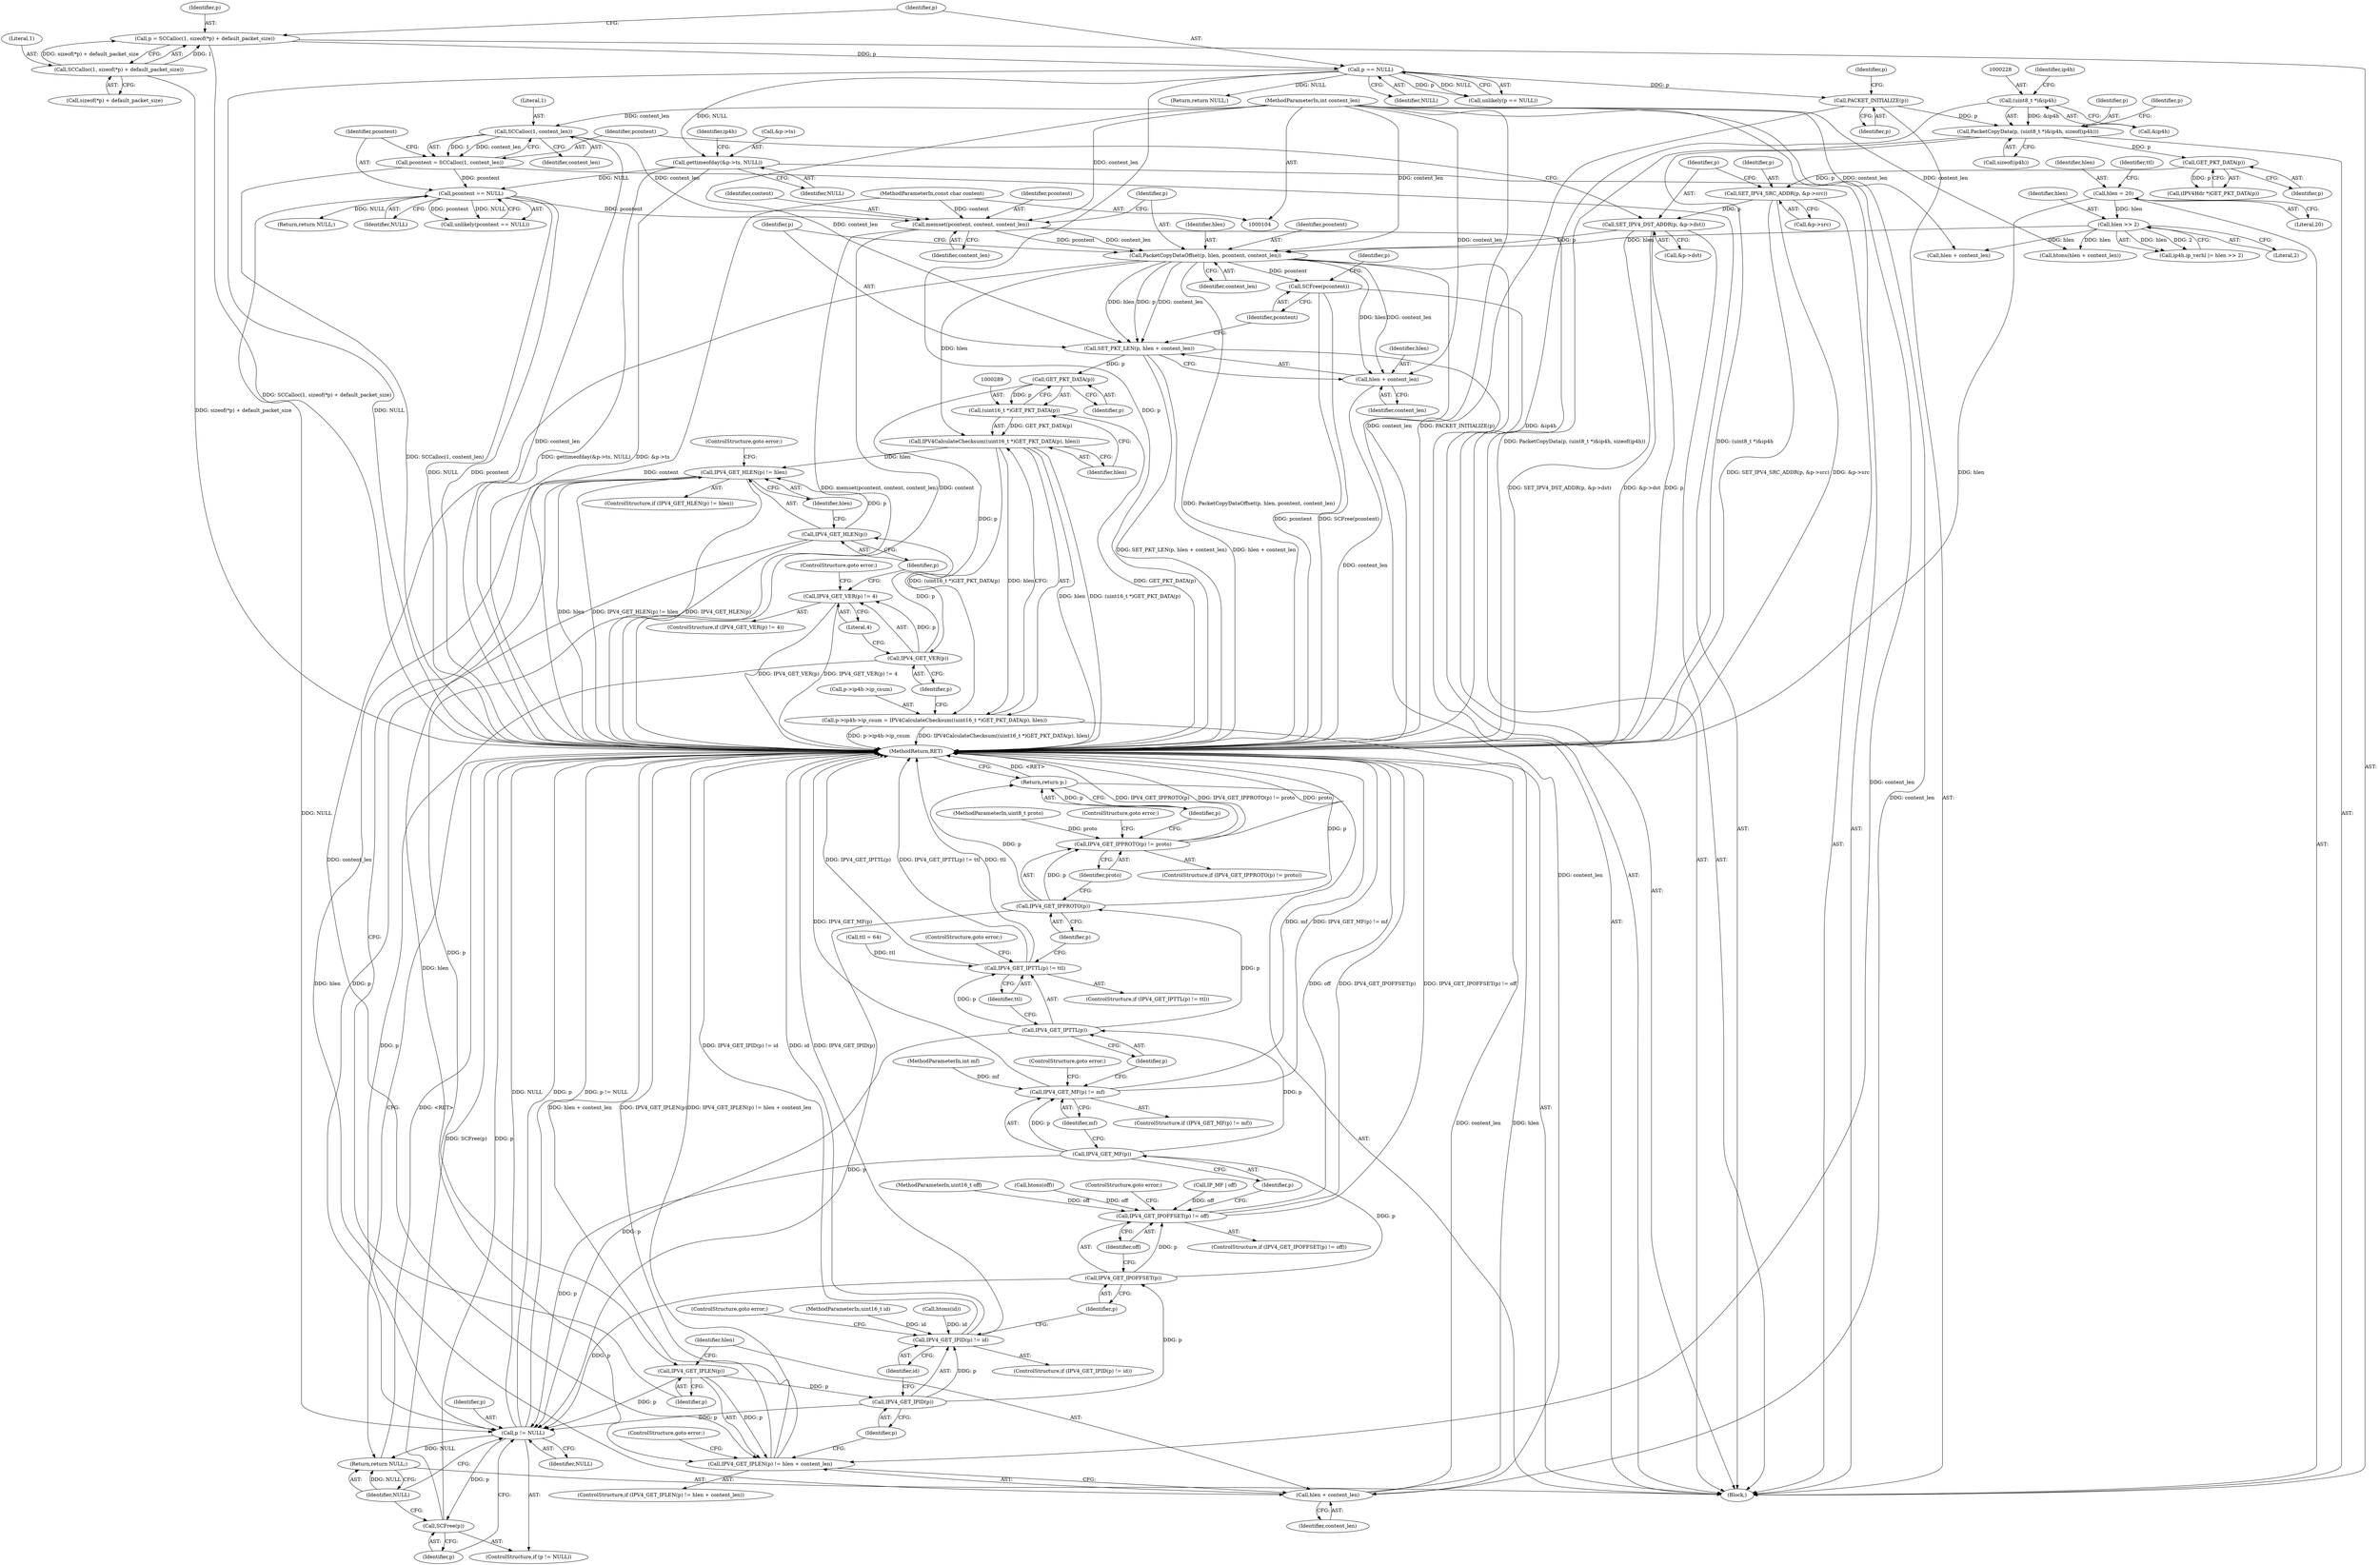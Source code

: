 digraph "0_suricata_4a04f814b15762eb446a5ead4d69d021512df6f8_0@pointer" {
"1000269" [label="(Call,PacketCopyDataOffset(p, hlen, pcontent, content_len))"];
"1000247" [label="(Call,SET_IPV4_DST_ADDR(p, &p->dst))"];
"1000241" [label="(Call,SET_IPV4_SRC_ADDR(p, &p->src))"];
"1000239" [label="(Call,GET_PKT_DATA(p))"];
"1000225" [label="(Call,PacketCopyData(p, (uint8_t *)&ip4h, sizeof(ip4h)))"];
"1000142" [label="(Call,PACKET_INITIALIZE(p))"];
"1000137" [label="(Call,p == NULL)"];
"1000126" [label="(Call,p = SCCalloc(1, sizeof(*p) + default_packet_size))"];
"1000128" [label="(Call,SCCalloc(1, sizeof(*p) + default_packet_size))"];
"1000227" [label="(Call,(uint8_t *)&ip4h)"];
"1000161" [label="(Call,hlen >> 2)"];
"1000117" [label="(Call,hlen = 20)"];
"1000265" [label="(Call,memset(pcontent, content, content_len))"];
"1000260" [label="(Call,pcontent == NULL)"];
"1000253" [label="(Call,pcontent = SCCalloc(1, content_len))"];
"1000255" [label="(Call,SCCalloc(1, content_len))"];
"1000110" [label="(MethodParameterIn,int content_len)"];
"1000144" [label="(Call,gettimeofday(&p->ts, NULL))"];
"1000109" [label="(MethodParameterIn,const char content)"];
"1000274" [label="(Call,SET_PKT_LEN(p, hlen + content_len))"];
"1000290" [label="(Call,GET_PKT_DATA(p))"];
"1000288" [label="(Call,(uint16_t *)GET_PKT_DATA(p))"];
"1000287" [label="(Call,IPV4CalculateChecksum((uint16_t *)GET_PKT_DATA(p), hlen))"];
"1000281" [label="(Call,p->ip4h->ip_csum = IPV4CalculateChecksum((uint16_t *)GET_PKT_DATA(p), hlen))"];
"1000300" [label="(Call,IPV4_GET_HLEN(p) != hlen)"];
"1000306" [label="(Call,IPV4_GET_IPLEN(p) != hlen + content_len)"];
"1000309" [label="(Call,hlen + content_len)"];
"1000295" [label="(Call,IPV4_GET_VER(p))"];
"1000294" [label="(Call,IPV4_GET_VER(p) != 4)"];
"1000301" [label="(Call,IPV4_GET_HLEN(p))"];
"1000307" [label="(Call,IPV4_GET_IPLEN(p))"];
"1000315" [label="(Call,IPV4_GET_IPID(p))"];
"1000314" [label="(Call,IPV4_GET_IPID(p) != id)"];
"1000321" [label="(Call,IPV4_GET_IPOFFSET(p))"];
"1000320" [label="(Call,IPV4_GET_IPOFFSET(p) != off)"];
"1000327" [label="(Call,IPV4_GET_MF(p))"];
"1000326" [label="(Call,IPV4_GET_MF(p) != mf)"];
"1000333" [label="(Call,IPV4_GET_IPTTL(p))"];
"1000332" [label="(Call,IPV4_GET_IPTTL(p) != ttl)"];
"1000339" [label="(Call,IPV4_GET_IPPROTO(p))"];
"1000338" [label="(Call,IPV4_GET_IPPROTO(p) != proto)"];
"1000343" [label="(Return,return p;)"];
"1000347" [label="(Call,p != NULL)"];
"1000350" [label="(Call,SCFree(p))"];
"1000352" [label="(Return,return NULL;)"];
"1000276" [label="(Call,hlen + content_len)"];
"1000279" [label="(Call,SCFree(pcontent))"];
"1000309" [label="(Call,hlen + content_len)"];
"1000249" [label="(Call,&p->dst)"];
"1000339" [label="(Call,IPV4_GET_IPPROTO(p))"];
"1000242" [label="(Identifier,p)"];
"1000145" [label="(Call,&p->ts)"];
"1000311" [label="(Identifier,content_len)"];
"1000333" [label="(Call,IPV4_GET_IPTTL(p))"];
"1000332" [label="(Call,IPV4_GET_IPTTL(p) != ttl)"];
"1000335" [label="(Identifier,ttl)"];
"1000287" [label="(Call,IPV4CalculateChecksum((uint16_t *)GET_PKT_DATA(p), hlen))"];
"1000265" [label="(Call,memset(pcontent, content, content_len))"];
"1000330" [label="(ControlStructure,goto error;)"];
"1000295" [label="(Call,IPV4_GET_VER(p))"];
"1000163" [label="(Literal,2)"];
"1000271" [label="(Identifier,hlen)"];
"1000318" [label="(ControlStructure,goto error;)"];
"1000346" [label="(ControlStructure,if (p != NULL))"];
"1000331" [label="(ControlStructure,if (IPV4_GET_IPTTL(p) != ttl))"];
"1000294" [label="(Call,IPV4_GET_VER(p) != 4)"];
"1000281" [label="(Call,p->ip4h->ip_csum = IPV4CalculateChecksum((uint16_t *)GET_PKT_DATA(p), hlen))"];
"1000343" [label="(Return,return p;)"];
"1000255" [label="(Call,SCCalloc(1, content_len))"];
"1000276" [label="(Call,hlen + content_len)"];
"1000225" [label="(Call,PacketCopyData(p, (uint8_t *)&ip4h, sizeof(ip4h)))"];
"1000263" [label="(Return,return NULL;)"];
"1000254" [label="(Identifier,pcontent)"];
"1000341" [label="(Identifier,proto)"];
"1000351" [label="(Identifier,p)"];
"1000279" [label="(Call,SCFree(pcontent))"];
"1000260" [label="(Call,pcontent == NULL)"];
"1000139" [label="(Identifier,NULL)"];
"1000121" [label="(Call,ttl = 64)"];
"1000336" [label="(ControlStructure,goto error;)"];
"1000347" [label="(Call,p != NULL)"];
"1000256" [label="(Literal,1)"];
"1000130" [label="(Call,sizeof(*p) + default_packet_size)"];
"1000277" [label="(Identifier,hlen)"];
"1000326" [label="(Call,IPV4_GET_MF(p) != mf)"];
"1000240" [label="(Identifier,p)"];
"1000322" [label="(Identifier,p)"];
"1000119" [label="(Literal,20)"];
"1000278" [label="(Identifier,content_len)"];
"1000237" [label="(Call,(IPV4Hdr *)GET_PKT_DATA(p))"];
"1000352" [label="(Return,return NULL;)"];
"1000315" [label="(Call,IPV4_GET_IPID(p))"];
"1000296" [label="(Identifier,p)"];
"1000284" [label="(Identifier,p)"];
"1000338" [label="(Call,IPV4_GET_IPPROTO(p) != proto)"];
"1000168" [label="(Call,htons(hlen + content_len))"];
"1000305" [label="(ControlStructure,if (IPV4_GET_IPLEN(p) != hlen + content_len))"];
"1000269" [label="(Call,PacketCopyDataOffset(p, hlen, pcontent, content_len))"];
"1000226" [label="(Identifier,p)"];
"1000273" [label="(Identifier,content_len)"];
"1000147" [label="(Identifier,p)"];
"1000261" [label="(Identifier,pcontent)"];
"1000297" [label="(Literal,4)"];
"1000253" [label="(Call,pcontent = SCCalloc(1, content_len))"];
"1000292" [label="(Identifier,hlen)"];
"1000312" [label="(ControlStructure,goto error;)"];
"1000138" [label="(Identifier,p)"];
"1000108" [label="(MethodParameterIn,int mf)"];
"1000229" [label="(Call,&ip4h)"];
"1000157" [label="(Call,ip4h.ip_verhl |= hlen >> 2)"];
"1000109" [label="(MethodParameterIn,const char content)"];
"1000349" [label="(Identifier,NULL)"];
"1000291" [label="(Identifier,p)"];
"1000110" [label="(MethodParameterIn,int content_len)"];
"1000107" [label="(MethodParameterIn,uint16_t off)"];
"1000316" [label="(Identifier,p)"];
"1000262" [label="(Identifier,NULL)"];
"1000290" [label="(Call,GET_PKT_DATA(p))"];
"1000270" [label="(Identifier,p)"];
"1000105" [label="(MethodParameterIn,uint8_t proto)"];
"1000302" [label="(Identifier,p)"];
"1000327" [label="(Call,IPV4_GET_MF(p))"];
"1000344" [label="(Identifier,p)"];
"1000241" [label="(Call,SET_IPV4_SRC_ADDR(p, &p->src))"];
"1000140" [label="(Return,return NULL;)"];
"1000232" [label="(Identifier,ip4h)"];
"1000235" [label="(Identifier,p)"];
"1000161" [label="(Call,hlen >> 2)"];
"1000340" [label="(Identifier,p)"];
"1000257" [label="(Identifier,content_len)"];
"1000354" [label="(MethodReturn,RET)"];
"1000350" [label="(Call,SCFree(p))"];
"1000137" [label="(Call,p == NULL)"];
"1000303" [label="(Identifier,hlen)"];
"1000342" [label="(ControlStructure,goto error;)"];
"1000282" [label="(Call,p->ip4h->ip_csum)"];
"1000319" [label="(ControlStructure,if (IPV4_GET_IPOFFSET(p) != off))"];
"1000199" [label="(Call,htons(off))"];
"1000122" [label="(Identifier,ttl)"];
"1000247" [label="(Call,SET_IPV4_DST_ADDR(p, &p->dst))"];
"1000144" [label="(Call,gettimeofday(&p->ts, NULL))"];
"1000162" [label="(Identifier,hlen)"];
"1000136" [label="(Call,unlikely(p == NULL))"];
"1000143" [label="(Identifier,p)"];
"1000293" [label="(ControlStructure,if (IPV4_GET_VER(p) != 4))"];
"1000111" [label="(Block,)"];
"1000314" [label="(Call,IPV4_GET_IPID(p) != id)"];
"1000128" [label="(Call,SCCalloc(1, sizeof(*p) + default_packet_size))"];
"1000308" [label="(Identifier,p)"];
"1000324" [label="(ControlStructure,goto error;)"];
"1000106" [label="(MethodParameterIn,uint16_t id)"];
"1000267" [label="(Identifier,content)"];
"1000274" [label="(Call,SET_PKT_LEN(p, hlen + content_len))"];
"1000298" [label="(ControlStructure,goto error;)"];
"1000191" [label="(Call,IP_MF | off)"];
"1000323" [label="(Identifier,off)"];
"1000149" [label="(Identifier,NULL)"];
"1000239" [label="(Call,GET_PKT_DATA(p))"];
"1000272" [label="(Identifier,pcontent)"];
"1000280" [label="(Identifier,pcontent)"];
"1000129" [label="(Literal,1)"];
"1000313" [label="(ControlStructure,if (IPV4_GET_IPID(p) != id))"];
"1000118" [label="(Identifier,hlen)"];
"1000266" [label="(Identifier,pcontent)"];
"1000268" [label="(Identifier,content_len)"];
"1000300" [label="(Call,IPV4_GET_HLEN(p) != hlen)"];
"1000142" [label="(Call,PACKET_INITIALIZE(p))"];
"1000317" [label="(Identifier,id)"];
"1000348" [label="(Identifier,p)"];
"1000334" [label="(Identifier,p)"];
"1000329" [label="(Identifier,mf)"];
"1000353" [label="(Identifier,NULL)"];
"1000304" [label="(ControlStructure,goto error;)"];
"1000320" [label="(Call,IPV4_GET_IPOFFSET(p) != off)"];
"1000306" [label="(Call,IPV4_GET_IPLEN(p) != hlen + content_len)"];
"1000248" [label="(Identifier,p)"];
"1000176" [label="(Call,htons(id))"];
"1000288" [label="(Call,(uint16_t *)GET_PKT_DATA(p))"];
"1000275" [label="(Identifier,p)"];
"1000152" [label="(Identifier,ip4h)"];
"1000126" [label="(Call,p = SCCalloc(1, sizeof(*p) + default_packet_size))"];
"1000299" [label="(ControlStructure,if (IPV4_GET_HLEN(p) != hlen))"];
"1000243" [label="(Call,&p->src)"];
"1000325" [label="(ControlStructure,if (IPV4_GET_MF(p) != mf))"];
"1000127" [label="(Identifier,p)"];
"1000321" [label="(Call,IPV4_GET_IPOFFSET(p))"];
"1000117" [label="(Call,hlen = 20)"];
"1000227" [label="(Call,(uint8_t *)&ip4h)"];
"1000259" [label="(Call,unlikely(pcontent == NULL))"];
"1000307" [label="(Call,IPV4_GET_IPLEN(p))"];
"1000328" [label="(Identifier,p)"];
"1000169" [label="(Call,hlen + content_len)"];
"1000301" [label="(Call,IPV4_GET_HLEN(p))"];
"1000231" [label="(Call,sizeof(ip4h))"];
"1000337" [label="(ControlStructure,if (IPV4_GET_IPPROTO(p) != proto))"];
"1000310" [label="(Identifier,hlen)"];
"1000269" -> "1000111"  [label="AST: "];
"1000269" -> "1000273"  [label="CFG: "];
"1000270" -> "1000269"  [label="AST: "];
"1000271" -> "1000269"  [label="AST: "];
"1000272" -> "1000269"  [label="AST: "];
"1000273" -> "1000269"  [label="AST: "];
"1000275" -> "1000269"  [label="CFG: "];
"1000269" -> "1000354"  [label="DDG: PacketCopyDataOffset(p, hlen, pcontent, content_len)"];
"1000247" -> "1000269"  [label="DDG: p"];
"1000161" -> "1000269"  [label="DDG: hlen"];
"1000265" -> "1000269"  [label="DDG: pcontent"];
"1000265" -> "1000269"  [label="DDG: content_len"];
"1000110" -> "1000269"  [label="DDG: content_len"];
"1000269" -> "1000274"  [label="DDG: p"];
"1000269" -> "1000274"  [label="DDG: hlen"];
"1000269" -> "1000274"  [label="DDG: content_len"];
"1000269" -> "1000276"  [label="DDG: hlen"];
"1000269" -> "1000276"  [label="DDG: content_len"];
"1000269" -> "1000279"  [label="DDG: pcontent"];
"1000269" -> "1000287"  [label="DDG: hlen"];
"1000269" -> "1000306"  [label="DDG: content_len"];
"1000269" -> "1000309"  [label="DDG: content_len"];
"1000247" -> "1000111"  [label="AST: "];
"1000247" -> "1000249"  [label="CFG: "];
"1000248" -> "1000247"  [label="AST: "];
"1000249" -> "1000247"  [label="AST: "];
"1000254" -> "1000247"  [label="CFG: "];
"1000247" -> "1000354"  [label="DDG: p"];
"1000247" -> "1000354"  [label="DDG: SET_IPV4_DST_ADDR(p, &p->dst)"];
"1000247" -> "1000354"  [label="DDG: &p->dst"];
"1000241" -> "1000247"  [label="DDG: p"];
"1000241" -> "1000111"  [label="AST: "];
"1000241" -> "1000243"  [label="CFG: "];
"1000242" -> "1000241"  [label="AST: "];
"1000243" -> "1000241"  [label="AST: "];
"1000248" -> "1000241"  [label="CFG: "];
"1000241" -> "1000354"  [label="DDG: SET_IPV4_SRC_ADDR(p, &p->src)"];
"1000241" -> "1000354"  [label="DDG: &p->src"];
"1000239" -> "1000241"  [label="DDG: p"];
"1000239" -> "1000237"  [label="AST: "];
"1000239" -> "1000240"  [label="CFG: "];
"1000240" -> "1000239"  [label="AST: "];
"1000237" -> "1000239"  [label="CFG: "];
"1000239" -> "1000237"  [label="DDG: p"];
"1000225" -> "1000239"  [label="DDG: p"];
"1000225" -> "1000111"  [label="AST: "];
"1000225" -> "1000231"  [label="CFG: "];
"1000226" -> "1000225"  [label="AST: "];
"1000227" -> "1000225"  [label="AST: "];
"1000231" -> "1000225"  [label="AST: "];
"1000235" -> "1000225"  [label="CFG: "];
"1000225" -> "1000354"  [label="DDG: PacketCopyData(p, (uint8_t *)&ip4h, sizeof(ip4h))"];
"1000225" -> "1000354"  [label="DDG: (uint8_t *)&ip4h"];
"1000142" -> "1000225"  [label="DDG: p"];
"1000227" -> "1000225"  [label="DDG: &ip4h"];
"1000142" -> "1000111"  [label="AST: "];
"1000142" -> "1000143"  [label="CFG: "];
"1000143" -> "1000142"  [label="AST: "];
"1000147" -> "1000142"  [label="CFG: "];
"1000142" -> "1000354"  [label="DDG: PACKET_INITIALIZE(p)"];
"1000137" -> "1000142"  [label="DDG: p"];
"1000137" -> "1000136"  [label="AST: "];
"1000137" -> "1000139"  [label="CFG: "];
"1000138" -> "1000137"  [label="AST: "];
"1000139" -> "1000137"  [label="AST: "];
"1000136" -> "1000137"  [label="CFG: "];
"1000137" -> "1000354"  [label="DDG: NULL"];
"1000137" -> "1000354"  [label="DDG: p"];
"1000137" -> "1000136"  [label="DDG: p"];
"1000137" -> "1000136"  [label="DDG: NULL"];
"1000126" -> "1000137"  [label="DDG: p"];
"1000137" -> "1000140"  [label="DDG: NULL"];
"1000137" -> "1000144"  [label="DDG: NULL"];
"1000126" -> "1000111"  [label="AST: "];
"1000126" -> "1000128"  [label="CFG: "];
"1000127" -> "1000126"  [label="AST: "];
"1000128" -> "1000126"  [label="AST: "];
"1000138" -> "1000126"  [label="CFG: "];
"1000126" -> "1000354"  [label="DDG: SCCalloc(1, sizeof(*p) + default_packet_size)"];
"1000128" -> "1000126"  [label="DDG: 1"];
"1000128" -> "1000126"  [label="DDG: sizeof(*p) + default_packet_size"];
"1000128" -> "1000130"  [label="CFG: "];
"1000129" -> "1000128"  [label="AST: "];
"1000130" -> "1000128"  [label="AST: "];
"1000128" -> "1000354"  [label="DDG: sizeof(*p) + default_packet_size"];
"1000227" -> "1000229"  [label="CFG: "];
"1000228" -> "1000227"  [label="AST: "];
"1000229" -> "1000227"  [label="AST: "];
"1000232" -> "1000227"  [label="CFG: "];
"1000227" -> "1000354"  [label="DDG: &ip4h"];
"1000161" -> "1000157"  [label="AST: "];
"1000161" -> "1000163"  [label="CFG: "];
"1000162" -> "1000161"  [label="AST: "];
"1000163" -> "1000161"  [label="AST: "];
"1000157" -> "1000161"  [label="CFG: "];
"1000161" -> "1000157"  [label="DDG: hlen"];
"1000161" -> "1000157"  [label="DDG: 2"];
"1000117" -> "1000161"  [label="DDG: hlen"];
"1000161" -> "1000168"  [label="DDG: hlen"];
"1000161" -> "1000169"  [label="DDG: hlen"];
"1000117" -> "1000111"  [label="AST: "];
"1000117" -> "1000119"  [label="CFG: "];
"1000118" -> "1000117"  [label="AST: "];
"1000119" -> "1000117"  [label="AST: "];
"1000122" -> "1000117"  [label="CFG: "];
"1000117" -> "1000354"  [label="DDG: hlen"];
"1000265" -> "1000111"  [label="AST: "];
"1000265" -> "1000268"  [label="CFG: "];
"1000266" -> "1000265"  [label="AST: "];
"1000267" -> "1000265"  [label="AST: "];
"1000268" -> "1000265"  [label="AST: "];
"1000270" -> "1000265"  [label="CFG: "];
"1000265" -> "1000354"  [label="DDG: memset(pcontent, content, content_len)"];
"1000265" -> "1000354"  [label="DDG: content"];
"1000260" -> "1000265"  [label="DDG: pcontent"];
"1000109" -> "1000265"  [label="DDG: content"];
"1000255" -> "1000265"  [label="DDG: content_len"];
"1000110" -> "1000265"  [label="DDG: content_len"];
"1000260" -> "1000259"  [label="AST: "];
"1000260" -> "1000262"  [label="CFG: "];
"1000261" -> "1000260"  [label="AST: "];
"1000262" -> "1000260"  [label="AST: "];
"1000259" -> "1000260"  [label="CFG: "];
"1000260" -> "1000354"  [label="DDG: NULL"];
"1000260" -> "1000354"  [label="DDG: pcontent"];
"1000260" -> "1000259"  [label="DDG: pcontent"];
"1000260" -> "1000259"  [label="DDG: NULL"];
"1000253" -> "1000260"  [label="DDG: pcontent"];
"1000144" -> "1000260"  [label="DDG: NULL"];
"1000260" -> "1000263"  [label="DDG: NULL"];
"1000260" -> "1000347"  [label="DDG: NULL"];
"1000253" -> "1000111"  [label="AST: "];
"1000253" -> "1000255"  [label="CFG: "];
"1000254" -> "1000253"  [label="AST: "];
"1000255" -> "1000253"  [label="AST: "];
"1000261" -> "1000253"  [label="CFG: "];
"1000253" -> "1000354"  [label="DDG: SCCalloc(1, content_len)"];
"1000255" -> "1000253"  [label="DDG: 1"];
"1000255" -> "1000253"  [label="DDG: content_len"];
"1000255" -> "1000257"  [label="CFG: "];
"1000256" -> "1000255"  [label="AST: "];
"1000257" -> "1000255"  [label="AST: "];
"1000255" -> "1000354"  [label="DDG: content_len"];
"1000110" -> "1000255"  [label="DDG: content_len"];
"1000110" -> "1000104"  [label="AST: "];
"1000110" -> "1000354"  [label="DDG: content_len"];
"1000110" -> "1000168"  [label="DDG: content_len"];
"1000110" -> "1000169"  [label="DDG: content_len"];
"1000110" -> "1000274"  [label="DDG: content_len"];
"1000110" -> "1000276"  [label="DDG: content_len"];
"1000110" -> "1000306"  [label="DDG: content_len"];
"1000110" -> "1000309"  [label="DDG: content_len"];
"1000144" -> "1000111"  [label="AST: "];
"1000144" -> "1000149"  [label="CFG: "];
"1000145" -> "1000144"  [label="AST: "];
"1000149" -> "1000144"  [label="AST: "];
"1000152" -> "1000144"  [label="CFG: "];
"1000144" -> "1000354"  [label="DDG: gettimeofday(&p->ts, NULL)"];
"1000144" -> "1000354"  [label="DDG: &p->ts"];
"1000109" -> "1000104"  [label="AST: "];
"1000109" -> "1000354"  [label="DDG: content"];
"1000274" -> "1000111"  [label="AST: "];
"1000274" -> "1000276"  [label="CFG: "];
"1000275" -> "1000274"  [label="AST: "];
"1000276" -> "1000274"  [label="AST: "];
"1000280" -> "1000274"  [label="CFG: "];
"1000274" -> "1000354"  [label="DDG: SET_PKT_LEN(p, hlen + content_len)"];
"1000274" -> "1000354"  [label="DDG: hlen + content_len"];
"1000274" -> "1000290"  [label="DDG: p"];
"1000290" -> "1000288"  [label="AST: "];
"1000290" -> "1000291"  [label="CFG: "];
"1000291" -> "1000290"  [label="AST: "];
"1000288" -> "1000290"  [label="CFG: "];
"1000290" -> "1000288"  [label="DDG: p"];
"1000290" -> "1000295"  [label="DDG: p"];
"1000288" -> "1000287"  [label="AST: "];
"1000289" -> "1000288"  [label="AST: "];
"1000292" -> "1000288"  [label="CFG: "];
"1000288" -> "1000354"  [label="DDG: GET_PKT_DATA(p)"];
"1000288" -> "1000287"  [label="DDG: GET_PKT_DATA(p)"];
"1000287" -> "1000281"  [label="AST: "];
"1000287" -> "1000292"  [label="CFG: "];
"1000292" -> "1000287"  [label="AST: "];
"1000281" -> "1000287"  [label="CFG: "];
"1000287" -> "1000354"  [label="DDG: hlen"];
"1000287" -> "1000354"  [label="DDG: (uint16_t *)GET_PKT_DATA(p)"];
"1000287" -> "1000281"  [label="DDG: (uint16_t *)GET_PKT_DATA(p)"];
"1000287" -> "1000281"  [label="DDG: hlen"];
"1000287" -> "1000300"  [label="DDG: hlen"];
"1000281" -> "1000111"  [label="AST: "];
"1000282" -> "1000281"  [label="AST: "];
"1000296" -> "1000281"  [label="CFG: "];
"1000281" -> "1000354"  [label="DDG: p->ip4h->ip_csum"];
"1000281" -> "1000354"  [label="DDG: IPV4CalculateChecksum((uint16_t *)GET_PKT_DATA(p), hlen)"];
"1000300" -> "1000299"  [label="AST: "];
"1000300" -> "1000303"  [label="CFG: "];
"1000301" -> "1000300"  [label="AST: "];
"1000303" -> "1000300"  [label="AST: "];
"1000304" -> "1000300"  [label="CFG: "];
"1000308" -> "1000300"  [label="CFG: "];
"1000300" -> "1000354"  [label="DDG: IPV4_GET_HLEN(p)"];
"1000300" -> "1000354"  [label="DDG: hlen"];
"1000300" -> "1000354"  [label="DDG: IPV4_GET_HLEN(p) != hlen"];
"1000301" -> "1000300"  [label="DDG: p"];
"1000300" -> "1000306"  [label="DDG: hlen"];
"1000300" -> "1000309"  [label="DDG: hlen"];
"1000306" -> "1000305"  [label="AST: "];
"1000306" -> "1000309"  [label="CFG: "];
"1000307" -> "1000306"  [label="AST: "];
"1000309" -> "1000306"  [label="AST: "];
"1000312" -> "1000306"  [label="CFG: "];
"1000316" -> "1000306"  [label="CFG: "];
"1000306" -> "1000354"  [label="DDG: hlen + content_len"];
"1000306" -> "1000354"  [label="DDG: IPV4_GET_IPLEN(p)"];
"1000306" -> "1000354"  [label="DDG: IPV4_GET_IPLEN(p) != hlen + content_len"];
"1000307" -> "1000306"  [label="DDG: p"];
"1000309" -> "1000311"  [label="CFG: "];
"1000310" -> "1000309"  [label="AST: "];
"1000311" -> "1000309"  [label="AST: "];
"1000309" -> "1000354"  [label="DDG: content_len"];
"1000309" -> "1000354"  [label="DDG: hlen"];
"1000295" -> "1000294"  [label="AST: "];
"1000295" -> "1000296"  [label="CFG: "];
"1000296" -> "1000295"  [label="AST: "];
"1000297" -> "1000295"  [label="CFG: "];
"1000295" -> "1000294"  [label="DDG: p"];
"1000295" -> "1000301"  [label="DDG: p"];
"1000295" -> "1000347"  [label="DDG: p"];
"1000294" -> "1000293"  [label="AST: "];
"1000294" -> "1000297"  [label="CFG: "];
"1000297" -> "1000294"  [label="AST: "];
"1000298" -> "1000294"  [label="CFG: "];
"1000302" -> "1000294"  [label="CFG: "];
"1000294" -> "1000354"  [label="DDG: IPV4_GET_VER(p) != 4"];
"1000294" -> "1000354"  [label="DDG: IPV4_GET_VER(p)"];
"1000301" -> "1000302"  [label="CFG: "];
"1000302" -> "1000301"  [label="AST: "];
"1000303" -> "1000301"  [label="CFG: "];
"1000301" -> "1000307"  [label="DDG: p"];
"1000301" -> "1000347"  [label="DDG: p"];
"1000307" -> "1000308"  [label="CFG: "];
"1000308" -> "1000307"  [label="AST: "];
"1000310" -> "1000307"  [label="CFG: "];
"1000307" -> "1000315"  [label="DDG: p"];
"1000307" -> "1000347"  [label="DDG: p"];
"1000315" -> "1000314"  [label="AST: "];
"1000315" -> "1000316"  [label="CFG: "];
"1000316" -> "1000315"  [label="AST: "];
"1000317" -> "1000315"  [label="CFG: "];
"1000315" -> "1000314"  [label="DDG: p"];
"1000315" -> "1000321"  [label="DDG: p"];
"1000315" -> "1000347"  [label="DDG: p"];
"1000314" -> "1000313"  [label="AST: "];
"1000314" -> "1000317"  [label="CFG: "];
"1000317" -> "1000314"  [label="AST: "];
"1000318" -> "1000314"  [label="CFG: "];
"1000322" -> "1000314"  [label="CFG: "];
"1000314" -> "1000354"  [label="DDG: IPV4_GET_IPID(p)"];
"1000314" -> "1000354"  [label="DDG: IPV4_GET_IPID(p) != id"];
"1000314" -> "1000354"  [label="DDG: id"];
"1000176" -> "1000314"  [label="DDG: id"];
"1000106" -> "1000314"  [label="DDG: id"];
"1000321" -> "1000320"  [label="AST: "];
"1000321" -> "1000322"  [label="CFG: "];
"1000322" -> "1000321"  [label="AST: "];
"1000323" -> "1000321"  [label="CFG: "];
"1000321" -> "1000320"  [label="DDG: p"];
"1000321" -> "1000327"  [label="DDG: p"];
"1000321" -> "1000347"  [label="DDG: p"];
"1000320" -> "1000319"  [label="AST: "];
"1000320" -> "1000323"  [label="CFG: "];
"1000323" -> "1000320"  [label="AST: "];
"1000324" -> "1000320"  [label="CFG: "];
"1000328" -> "1000320"  [label="CFG: "];
"1000320" -> "1000354"  [label="DDG: off"];
"1000320" -> "1000354"  [label="DDG: IPV4_GET_IPOFFSET(p)"];
"1000320" -> "1000354"  [label="DDG: IPV4_GET_IPOFFSET(p) != off"];
"1000199" -> "1000320"  [label="DDG: off"];
"1000191" -> "1000320"  [label="DDG: off"];
"1000107" -> "1000320"  [label="DDG: off"];
"1000327" -> "1000326"  [label="AST: "];
"1000327" -> "1000328"  [label="CFG: "];
"1000328" -> "1000327"  [label="AST: "];
"1000329" -> "1000327"  [label="CFG: "];
"1000327" -> "1000326"  [label="DDG: p"];
"1000327" -> "1000333"  [label="DDG: p"];
"1000327" -> "1000347"  [label="DDG: p"];
"1000326" -> "1000325"  [label="AST: "];
"1000326" -> "1000329"  [label="CFG: "];
"1000329" -> "1000326"  [label="AST: "];
"1000330" -> "1000326"  [label="CFG: "];
"1000334" -> "1000326"  [label="CFG: "];
"1000326" -> "1000354"  [label="DDG: IPV4_GET_MF(p) != mf"];
"1000326" -> "1000354"  [label="DDG: mf"];
"1000326" -> "1000354"  [label="DDG: IPV4_GET_MF(p)"];
"1000108" -> "1000326"  [label="DDG: mf"];
"1000333" -> "1000332"  [label="AST: "];
"1000333" -> "1000334"  [label="CFG: "];
"1000334" -> "1000333"  [label="AST: "];
"1000335" -> "1000333"  [label="CFG: "];
"1000333" -> "1000332"  [label="DDG: p"];
"1000333" -> "1000339"  [label="DDG: p"];
"1000333" -> "1000347"  [label="DDG: p"];
"1000332" -> "1000331"  [label="AST: "];
"1000332" -> "1000335"  [label="CFG: "];
"1000335" -> "1000332"  [label="AST: "];
"1000336" -> "1000332"  [label="CFG: "];
"1000340" -> "1000332"  [label="CFG: "];
"1000332" -> "1000354"  [label="DDG: IPV4_GET_IPTTL(p)"];
"1000332" -> "1000354"  [label="DDG: IPV4_GET_IPTTL(p) != ttl"];
"1000332" -> "1000354"  [label="DDG: ttl"];
"1000121" -> "1000332"  [label="DDG: ttl"];
"1000339" -> "1000338"  [label="AST: "];
"1000339" -> "1000340"  [label="CFG: "];
"1000340" -> "1000339"  [label="AST: "];
"1000341" -> "1000339"  [label="CFG: "];
"1000339" -> "1000354"  [label="DDG: p"];
"1000339" -> "1000338"  [label="DDG: p"];
"1000339" -> "1000343"  [label="DDG: p"];
"1000339" -> "1000347"  [label="DDG: p"];
"1000338" -> "1000337"  [label="AST: "];
"1000338" -> "1000341"  [label="CFG: "];
"1000341" -> "1000338"  [label="AST: "];
"1000342" -> "1000338"  [label="CFG: "];
"1000344" -> "1000338"  [label="CFG: "];
"1000338" -> "1000354"  [label="DDG: IPV4_GET_IPPROTO(p)"];
"1000338" -> "1000354"  [label="DDG: IPV4_GET_IPPROTO(p) != proto"];
"1000338" -> "1000354"  [label="DDG: proto"];
"1000105" -> "1000338"  [label="DDG: proto"];
"1000343" -> "1000111"  [label="AST: "];
"1000343" -> "1000344"  [label="CFG: "];
"1000344" -> "1000343"  [label="AST: "];
"1000354" -> "1000343"  [label="CFG: "];
"1000343" -> "1000354"  [label="DDG: <RET>"];
"1000344" -> "1000343"  [label="DDG: p"];
"1000347" -> "1000346"  [label="AST: "];
"1000347" -> "1000349"  [label="CFG: "];
"1000348" -> "1000347"  [label="AST: "];
"1000349" -> "1000347"  [label="AST: "];
"1000351" -> "1000347"  [label="CFG: "];
"1000353" -> "1000347"  [label="CFG: "];
"1000347" -> "1000354"  [label="DDG: NULL"];
"1000347" -> "1000354"  [label="DDG: p"];
"1000347" -> "1000354"  [label="DDG: p != NULL"];
"1000347" -> "1000350"  [label="DDG: p"];
"1000347" -> "1000352"  [label="DDG: NULL"];
"1000350" -> "1000346"  [label="AST: "];
"1000350" -> "1000351"  [label="CFG: "];
"1000351" -> "1000350"  [label="AST: "];
"1000353" -> "1000350"  [label="CFG: "];
"1000350" -> "1000354"  [label="DDG: p"];
"1000350" -> "1000354"  [label="DDG: SCFree(p)"];
"1000352" -> "1000111"  [label="AST: "];
"1000352" -> "1000353"  [label="CFG: "];
"1000353" -> "1000352"  [label="AST: "];
"1000354" -> "1000352"  [label="CFG: "];
"1000352" -> "1000354"  [label="DDG: <RET>"];
"1000353" -> "1000352"  [label="DDG: NULL"];
"1000276" -> "1000278"  [label="CFG: "];
"1000277" -> "1000276"  [label="AST: "];
"1000278" -> "1000276"  [label="AST: "];
"1000276" -> "1000354"  [label="DDG: content_len"];
"1000279" -> "1000111"  [label="AST: "];
"1000279" -> "1000280"  [label="CFG: "];
"1000280" -> "1000279"  [label="AST: "];
"1000284" -> "1000279"  [label="CFG: "];
"1000279" -> "1000354"  [label="DDG: pcontent"];
"1000279" -> "1000354"  [label="DDG: SCFree(pcontent)"];
}
